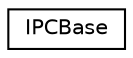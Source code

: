 digraph "Graphical Class Hierarchy"
{
 // LATEX_PDF_SIZE
  edge [fontname="Helvetica",fontsize="10",labelfontname="Helvetica",labelfontsize="10"];
  node [fontname="Helvetica",fontsize="10",shape=record];
  rankdir="LR";
  Node0 [label="IPCBase",height=0.2,width=0.4,color="black", fillcolor="white", style="filled",URL="$structIPCBase.html",tooltip=" "];
}
